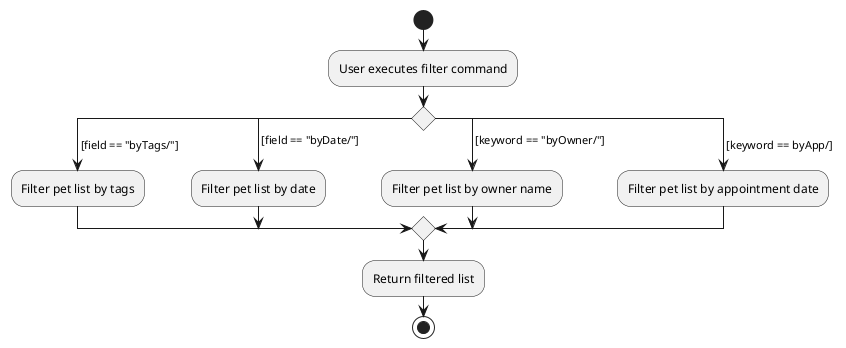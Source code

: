 @startuml
start
:User executes filter command;
switch ()
case ( [field == "byTags/"] )
    :Filter pet list by tags;
case ( [field == "byDate/"] )
    :Filter pet list by date;
case ( [keyword == "byOwner/"] )
    :Filter pet list by owner name;
case ( [keyword == byApp/] )
    :Filter pet list by appointment date;
endswitch

:Return filtered list;

stop

@enduml
